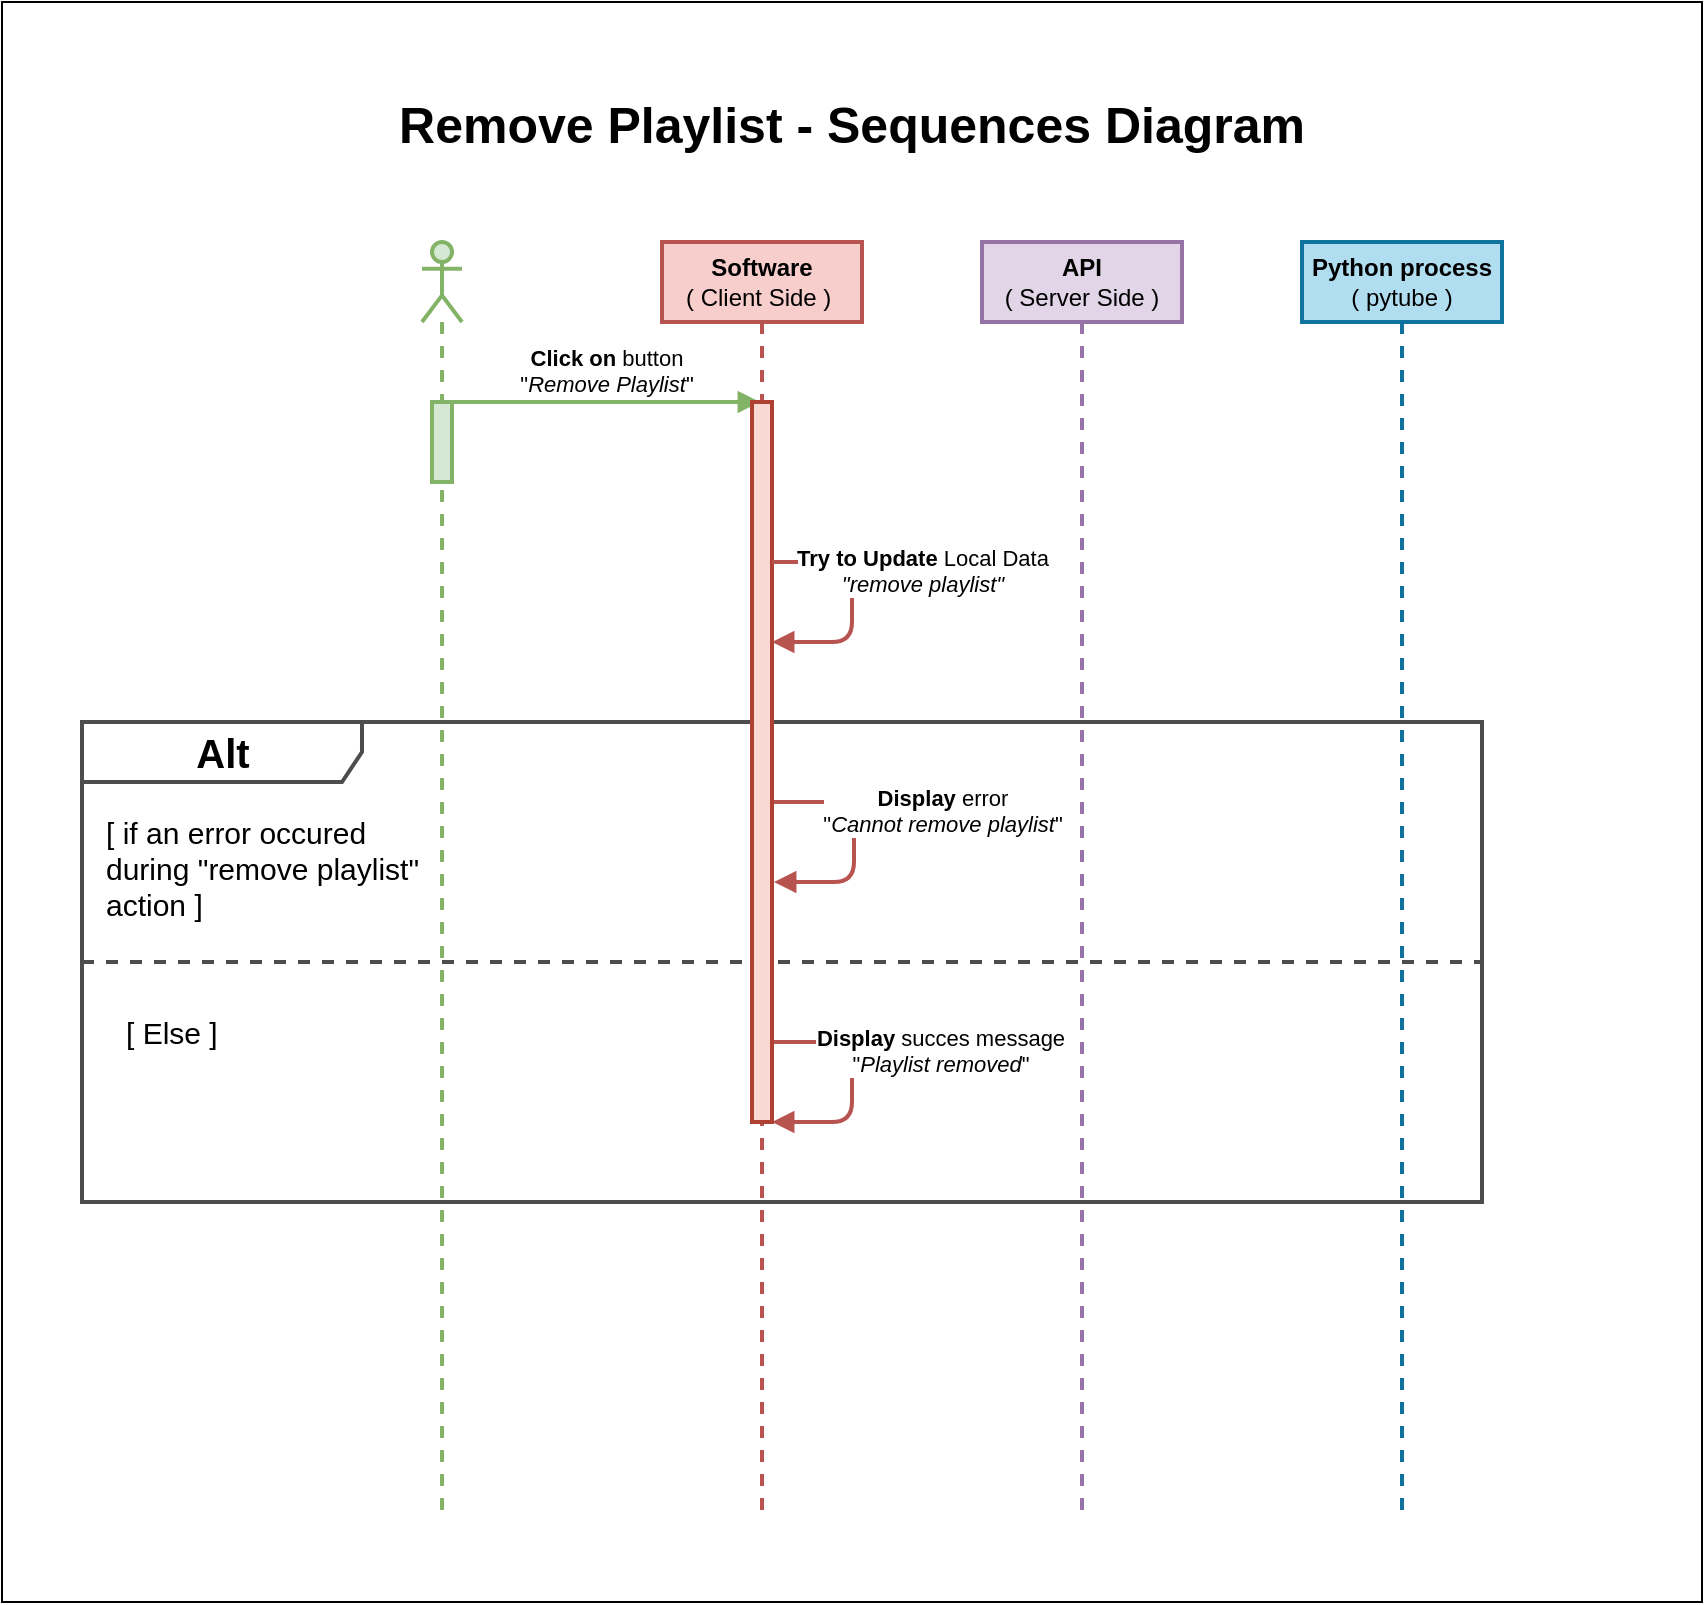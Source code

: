 <mxfile>
    <diagram id="lH9BmZlKXxKSebQU3wEV" name="Page-1">
        <mxGraphModel dx="5920" dy="1633" grid="1" gridSize="10" guides="1" tooltips="1" connect="1" arrows="1" fold="1" page="1" pageScale="1" pageWidth="850" pageHeight="1100" background="#ffffff" math="0" shadow="0">
            <root>
                <mxCell id="0"/>
                <mxCell id="1" parent="0"/>
                <mxCell id="34" value="" style="rounded=0;whiteSpace=wrap;html=1;fillColor=none;strokeColor=#000000;" vertex="1" parent="1">
                    <mxGeometry x="-3400" width="850" height="800" as="geometry"/>
                </mxCell>
                <mxCell id="2" value="" style="shape=umlLifeline;participant=umlActor;perimeter=lifelinePerimeter;whiteSpace=wrap;html=1;container=0;collapsible=0;recursiveResize=0;verticalAlign=top;spacingTop=36;outlineConnect=0;strokeWidth=2;strokeColor=#82b366;fillColor=#d5e8d4;" parent="1" vertex="1">
                    <mxGeometry x="-3190" y="120" width="20" height="640" as="geometry"/>
                </mxCell>
                <mxCell id="3" value="&lt;b&gt;Software&lt;/b&gt;&lt;br&gt;( Client Side )&amp;nbsp;" style="shape=umlLifeline;perimeter=lifelinePerimeter;whiteSpace=wrap;html=1;container=0;collapsible=0;recursiveResize=0;outlineConnect=0;strokeColor=#b85450;strokeWidth=2;fillColor=#f8cecc;fontColor=#000000;" parent="1" vertex="1">
                    <mxGeometry x="-3070" y="120" width="100" height="640" as="geometry"/>
                </mxCell>
                <mxCell id="5" value="&lt;b&gt;API&lt;/b&gt;&lt;br&gt;( Server Side )" style="shape=umlLifeline;perimeter=lifelinePerimeter;whiteSpace=wrap;html=1;container=0;collapsible=0;recursiveResize=0;outlineConnect=0;strokeColor=#9673a6;strokeWidth=2;fillColor=#e1d5e7;fontColor=#000000;" parent="1" vertex="1">
                    <mxGeometry x="-2910" y="120" width="100" height="640" as="geometry"/>
                </mxCell>
                <mxCell id="7" value="&lt;b&gt;Python process&lt;/b&gt;&lt;br&gt;( pytube )" style="shape=umlLifeline;perimeter=lifelinePerimeter;whiteSpace=wrap;html=1;container=0;collapsible=0;recursiveResize=0;outlineConnect=0;strokeColor=#10739e;strokeWidth=2;fillColor=#b1ddf0;fontColor=#000000;" parent="1" vertex="1">
                    <mxGeometry x="-2750" y="120" width="100" height="640" as="geometry"/>
                </mxCell>
                <mxCell id="22" value="" style="html=1;points=[];perimeter=orthogonalPerimeter;strokeColor=#82b366;strokeWidth=2;fillColor=#d5e8d4;" parent="1" vertex="1">
                    <mxGeometry x="-3185" y="200" width="10" height="40" as="geometry"/>
                </mxCell>
                <mxCell id="24" value="&lt;b&gt;Click on&lt;/b&gt; button&lt;br&gt;&quot;&lt;i&gt;Remove Playlist&lt;/i&gt;&quot;" style="html=1;verticalAlign=bottom;endArrow=block;fontColor=#000000;labelBackgroundColor=none;strokeWidth=2;fillColor=#d5e8d4;gradientColor=#97d077;strokeColor=#82b366;" edge="1" parent="1">
                    <mxGeometry width="80" relative="1" as="geometry">
                        <mxPoint x="-3175" y="200" as="sourcePoint"/>
                        <mxPoint x="-3021" y="200" as="targetPoint"/>
                    </mxGeometry>
                </mxCell>
                <mxCell id="26" value="&lt;b&gt;&lt;font style=&quot;font-size: 20px&quot;&gt;Alt&lt;/font&gt;&lt;/b&gt;" style="shape=umlFrame;tabWidth=110;tabHeight=30;tabPosition=left;html=1;boundedLbl=1;labelInHeader=1;width=140;height=30;fillColor=none;strokeColor=#4D4D4D;strokeWidth=2;fontColor=#000000;" vertex="1" parent="1">
                    <mxGeometry x="-3360" y="360" width="700" height="240" as="geometry"/>
                </mxCell>
                <mxCell id="27" value="[ if an error occured &#10;during &quot;remove playlist&quot;&#10;action ]" style="text;fontColor=#000000;fontSize=15;" vertex="1" parent="26">
                    <mxGeometry width="100" height="20" relative="1" as="geometry">
                        <mxPoint x="10" y="40" as="offset"/>
                    </mxGeometry>
                </mxCell>
                <mxCell id="28" value="[ Else ]" style="line;strokeWidth=2;dashed=1;labelPosition=center;verticalLabelPosition=bottom;align=left;verticalAlign=top;spacingLeft=20;spacingTop=15;fontColor=#000000;strokeColor=#4D4D4D;labelBackgroundColor=none;fontSize=15;" vertex="1" parent="26">
                    <mxGeometry y="115.201" width="700" height="9.6" as="geometry"/>
                </mxCell>
                <mxCell id="31" value="&lt;b&gt;Display &lt;/b&gt;error&lt;br&gt;&quot;&lt;i&gt;Cannot remove playlist&lt;/i&gt;&quot;" style="html=1;verticalAlign=bottom;endArrow=block;fontColor=#000000;labelBackgroundColor=#FFFFFF;strokeWidth=2;fillColor=#f8cecc;strokeColor=#b85450;" edge="1" parent="26">
                    <mxGeometry y="44" width="80" relative="1" as="geometry">
                        <mxPoint x="346" y="40" as="sourcePoint"/>
                        <mxPoint x="346" y="80" as="targetPoint"/>
                        <Array as="points">
                            <mxPoint x="386" y="40"/>
                            <mxPoint x="386" y="80"/>
                        </Array>
                        <mxPoint as="offset"/>
                    </mxGeometry>
                </mxCell>
                <mxCell id="32" value="&lt;b&gt;Display &lt;/b&gt;succes message&lt;br&gt;&quot;&lt;i&gt;Playlist removed&lt;/i&gt;&quot;" style="html=1;verticalAlign=bottom;endArrow=block;fontColor=#000000;labelBackgroundColor=#FFFFFF;strokeWidth=2;fillColor=#f8cecc;strokeColor=#b85450;" edge="1" parent="26">
                    <mxGeometry y="44" width="80" relative="1" as="geometry">
                        <mxPoint x="345" y="160" as="sourcePoint"/>
                        <mxPoint x="345" y="200" as="targetPoint"/>
                        <Array as="points">
                            <mxPoint x="385" y="160"/>
                            <mxPoint x="385" y="200"/>
                        </Array>
                        <mxPoint as="offset"/>
                    </mxGeometry>
                </mxCell>
                <mxCell id="4" value="" style="html=1;points=[];perimeter=orthogonalPerimeter;strokeColor=#ae4132;strokeWidth=2;fillColor=#fad9d5;" parent="1" vertex="1">
                    <mxGeometry x="-3025" y="200" width="10" height="360" as="geometry"/>
                </mxCell>
                <mxCell id="25" value="&lt;b&gt;Try to Update&lt;/b&gt; Local Data&lt;br&gt;&lt;i&gt;&quot;remove playlist&quot;&lt;/i&gt;" style="html=1;verticalAlign=bottom;endArrow=block;fontColor=#000000;labelBackgroundColor=#FFFFFF;strokeWidth=2;fillColor=#f8cecc;strokeColor=#b85450;" edge="1" parent="1">
                    <mxGeometry y="35" width="80" relative="1" as="geometry">
                        <mxPoint x="-3015" y="280" as="sourcePoint"/>
                        <mxPoint x="-3015" y="320" as="targetPoint"/>
                        <Array as="points">
                            <mxPoint x="-2975" y="280"/>
                            <mxPoint x="-2975" y="320"/>
                        </Array>
                        <mxPoint as="offset"/>
                    </mxGeometry>
                </mxCell>
                <mxCell id="33" value="Remove Playlist - Sequences Diagram" style="text;align=center;fontStyle=1;verticalAlign=middle;spacingLeft=3;spacingRight=3;strokeColor=none;rotatable=0;points=[[0,0.5],[1,0.5]];portConstraint=eastwest;fontColor=#000000;fontSize=25;" vertex="1" parent="1">
                    <mxGeometry x="-3015" y="46" width="80" height="26" as="geometry"/>
                </mxCell>
            </root>
        </mxGraphModel>
    </diagram>
</mxfile>